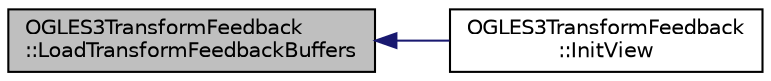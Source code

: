 digraph "OGLES3TransformFeedback::LoadTransformFeedbackBuffers"
{
  edge [fontname="Helvetica",fontsize="10",labelfontname="Helvetica",labelfontsize="10"];
  node [fontname="Helvetica",fontsize="10",shape=record];
  rankdir="LR";
  Node1 [label="OGLES3TransformFeedback\l::LoadTransformFeedbackBuffers",height=0.2,width=0.4,color="black", fillcolor="grey75", style="filled", fontcolor="black"];
  Node1 -> Node2 [dir="back",color="midnightblue",fontsize="10",style="solid",fontname="Helvetica"];
  Node2 [label="OGLES3TransformFeedback\l::InitView",height=0.2,width=0.4,color="black", fillcolor="white", style="filled",URL="$class_o_g_l_e_s3_transform_feedback.html#a88778f94648bed8001a04435da382199"];
}
